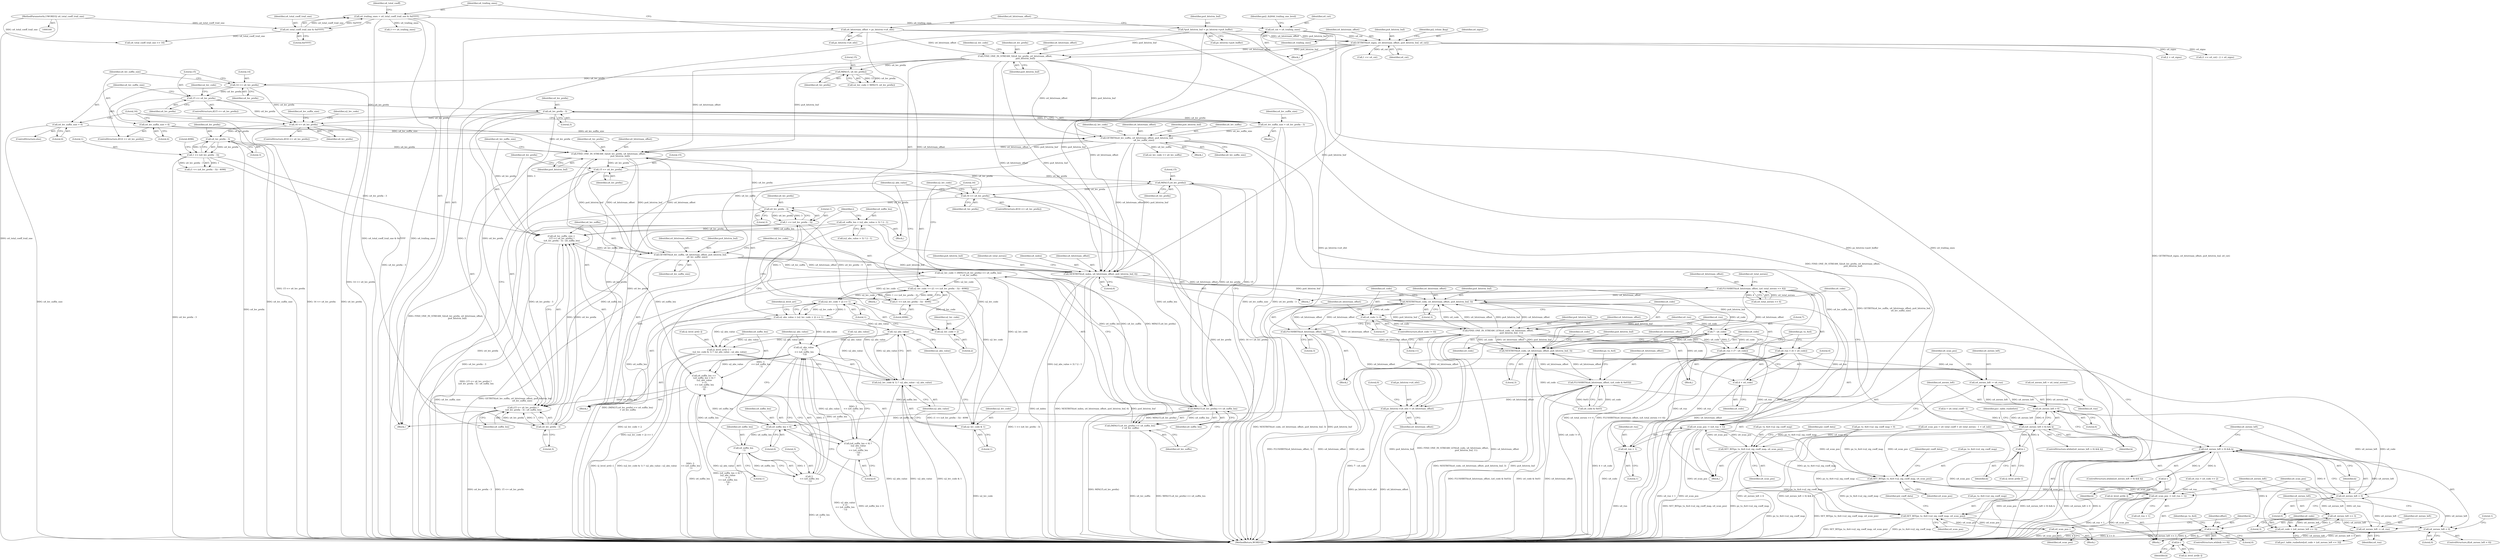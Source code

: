 digraph "0_Android_c57fc3703ae2e0d41b1f6580c50015937f2d23c1_0@pointer" {
"1000381" [label="(Call,FIND_ONE_IN_STREAM_32(u4_lev_prefix, u4_bitstream_offset,\n                                  pu4_bitstrm_buf))"];
"1000410" [label="(Call,16 <= u4_lev_prefix)"];
"1000404" [label="(Call,MIN(15,u4_lev_prefix))"];
"1000391" [label="(Call,u4_lev_prefix - 3)"];
"1000388" [label="(Call,15 <= u4_lev_prefix)"];
"1000381" [label="(Call,FIND_ONE_IN_STREAM_32(u4_lev_prefix, u4_bitstream_offset,\n                                  pu4_bitstrm_buf))"];
"1000419" [label="(Call,u4_lev_prefix - 3)"];
"1000325" [label="(Call,16 <= u4_lev_prefix)"];
"1000308" [label="(Call,15 <= u4_lev_prefix)"];
"1000300" [label="(Call,14 == u4_lev_prefix)"];
"1000288" [label="(Call,MIN(15, u4_lev_prefix))"];
"1000282" [label="(Call,FIND_ONE_IN_STREAM_32(u4_lev_prefix, u4_bitstream_offset,\n                              pu4_bitstrm_buf))"];
"1000244" [label="(Call,GETBITS(u4_signs, u4_bitstream_offset, pu4_bitstrm_buf, u4_cnt))"];
"1000174" [label="(Call,u4_bitstream_offset = ps_bitstrm->u4_ofst)"];
"1000168" [label="(Call,*pu4_bitstrm_buf = ps_bitstrm->pu4_buffer)"];
"1000239" [label="(Call,u4_cnt = u4_trailing_ones)"];
"1000180" [label="(Call,u4_trailing_ones = u4_total_coeff_trail_one & 0xFFFF)"];
"1000182" [label="(Call,u4_total_coeff_trail_one & 0xFFFF)"];
"1000162" [label="(MethodParameterIn,UWORD32 u4_total_coeff_trail_one)"];
"1000317" [label="(Call,u4_lev_prefix - 3)"];
"1000334" [label="(Call,u4_lev_prefix - 3)"];
"1000395" [label="(Call,GETBITS(u4_lev_suffix, u4_bitstream_offset, pu4_bitstrm_buf,\n                    u4_lev_suffix_size))"];
"1000341" [label="(Call,GETBITS(u4_lev_suffix, u4_bitstream_offset, pu4_bitstrm_buf,\n                    u4_lev_suffix_size))"];
"1000303" [label="(Call,u4_lev_suffix_size = 4)"];
"1000315" [label="(Call,u4_lev_suffix_size = u4_lev_prefix - 3)"];
"1000321" [label="(Call,u4_lev_suffix_size = 0)"];
"1000385" [label="(Call,u4_lev_suffix_size =\n (15 <= u4_lev_prefix) ?\n (u4_lev_prefix - 3) : u4_suffix_len)"];
"1000332" [label="(Call,1 << (u4_lev_prefix - 3))"];
"1000417" [label="(Call,1 << (u4_lev_prefix - 3))"];
"1000368" [label="(Call,u4_suffix_len = (u2_abs_value > 3) ? 2 : 1)"];
"1000442" [label="(Call,u4_suffix_len +=\n (u4_suffix_len < 6) ?\n (u2_abs_value\n > (3\n << (u4_suffix_len\n - 1))) :\n 0)"];
"1000448" [label="(Call,u2_abs_value\n > (3\n << (u4_suffix_len\n - 1)))"];
"1000439" [label="(Call,-u2_abs_value)"];
"1000423" [label="(Call,u2_abs_value = (u2_lev_code + 2) >> 1)"];
"1000425" [label="(Call,(u2_lev_code + 2) >> 1)"];
"1000400" [label="(Call,u2_lev_code = (MIN(15,u4_lev_prefix) << u4_suffix_len)\n + u4_lev_suffix)"];
"1000403" [label="(Call,MIN(15,u4_lev_prefix) << u4_suffix_len)"];
"1000414" [label="(Call,u2_lev_code += ((1 << (u4_lev_prefix - 3)) - 4096))"];
"1000416" [label="(Call,(1 << (u4_lev_prefix - 3)) - 4096)"];
"1000450" [label="(Call,3\n << (u4_suffix_len\n - 1))"];
"1000452" [label="(Call,u4_suffix_len\n - 1)"];
"1000445" [label="(Call,u4_suffix_len < 6)"];
"1000430" [label="(Call,i2_level_arr[i--] =\n (u2_lev_code & 1) ? -u2_abs_value : u2_abs_value)"];
"1000435" [label="(Call,(u2_lev_code & 1) ? -u2_abs_value : u2_abs_value)"];
"1000387" [label="(Call,(15 <= u4_lev_prefix) ?\n (u4_lev_prefix - 3) : u4_suffix_len)"];
"1000402" [label="(Call,(MIN(15,u4_lev_prefix) << u4_suffix_len)\n + u4_lev_suffix)"];
"1000444" [label="(Call,(u4_suffix_len < 6) ?\n (u2_abs_value\n > (3\n << (u4_suffix_len\n - 1))) :\n 0)"];
"1000426" [label="(Call,u2_lev_code + 2)"];
"1000436" [label="(Call,u2_lev_code & 1)"];
"1000459" [label="(Call,NEXTBITS(u4_index, u4_bitstream_offset, pu4_bitstrm_buf, 6))"];
"1000473" [label="(Call,FLUSHBITS(u4_bitstream_offset, (u4_total_zeroes >> 4)))"];
"1000512" [label="(Call,NEXTBITS(u4_code, u4_bitstream_offset, pu4_bitstrm_buf, 3))"];
"1000518" [label="(Call,u4_code != 0)"];
"1000527" [label="(Call,7 - u4_code)"];
"1000525" [label="(Call,u4_run = (7 - u4_code))"];
"1000555" [label="(Call,u4_zeroes_left -= u4_run)"];
"1000506" [label="(Call,u4_zeroes_left > 6)"];
"1000505" [label="(Call,(u4_zeroes_left > 6) && k)"];
"1000553" [label="(Call,k--)"];
"1000569" [label="(Call,(u4_zeroes_left > 0) && k)"];
"1000611" [label="(Call,k--)"];
"1000629" [label="(Call,k >= 0)"];
"1000644" [label="(Call,k--)"];
"1000570" [label="(Call,u4_zeroes_left > 0)"];
"1000587" [label="(Call,u4_zeroes_left << 3)"];
"1000585" [label="(Call,u4_code + (u4_zeroes_left << 3))"];
"1000613" [label="(Call,u4_zeroes_left -= u4_run)"];
"1000622" [label="(Call,u4_zeroes_left < 0)"];
"1000558" [label="(Call,u4_scan_pos -= (u4_run + 1))"];
"1000542" [label="(Call,SET_BIT(ps_tu_4x4->u2_sig_coeff_map, u4_scan_pos))"];
"1000600" [label="(Call,SET_BIT(ps_tu_4x4->u2_sig_coeff_map, u4_scan_pos))"];
"1000616" [label="(Call,u4_scan_pos -= (u4_run + 1))"];
"1000633" [label="(Call,SET_BIT(ps_tu_4x4->u2_sig_coeff_map, u4_scan_pos))"];
"1000646" [label="(Call,u4_scan_pos--)"];
"1000560" [label="(Call,u4_run + 1)"];
"1000576" [label="(Call,NEXTBITS(u4_code, u4_bitstream_offset, pu4_bitstrm_buf, 3))"];
"1000595" [label="(Call,FLUSHBITS(u4_bitstream_offset, (u4_code & 0x03)))"];
"1000676" [label="(Call,ps_bitstrm->u4_ofst = u4_bitstream_offset)"];
"1000532" [label="(Call,FIND_ONE_IN_STREAM_LEN(u4_code, u4_bitstream_offset,\n                                       pu4_bitstrm_buf, 11))"];
"1000537" [label="(Call,u4_run = (4 + u4_code))"];
"1000539" [label="(Call,4 + u4_code)"];
"1000522" [label="(Call,FLUSHBITS(u4_bitstream_offset, 3))"];
"1000183" [label="(Identifier,u4_total_coeff_trail_one)"];
"1000533" [label="(Identifier,u4_code)"];
"1000174" [label="(Call,u4_bitstream_offset = ps_bitstrm->u4_ofst)"];
"1000414" [label="(Call,u2_lev_code += ((1 << (u4_lev_prefix - 3)) - 4096))"];
"1000317" [label="(Call,u4_lev_prefix - 3)"];
"1000629" [label="(Call,k >= 0)"];
"1000187" [label="(Identifier,u4_total_coeff)"];
"1000645" [label="(Identifier,k)"];
"1000309" [label="(Literal,15)"];
"1000339" [label="(Identifier,u4_lev_suffix_size)"];
"1000568" [label="(ControlStructure,while((u4_zeroes_left > 0) && k))"];
"1000412" [label="(Identifier,u4_lev_prefix)"];
"1000175" [label="(Identifier,u4_bitstream_offset)"];
"1000387" [label="(Call,(15 <= u4_lev_prefix) ?\n (u4_lev_prefix - 3) : u4_suffix_len)"];
"1000257" [label="(Call,2 + u4_signs)"];
"1000369" [label="(Identifier,u4_suffix_len)"];
"1000322" [label="(Identifier,u4_lev_suffix_size)"];
"1000347" [label="(Identifier,u2_lev_code)"];
"1000546" [label="(Identifier,u4_scan_pos)"];
"1000307" [label="(ControlStructure,if(15 <= u4_lev_prefix))"];
"1000246" [label="(Identifier,u4_bitstream_offset)"];
"1000541" [label="(Identifier,u4_code)"];
"1000539" [label="(Call,4 + u4_code)"];
"1000290" [label="(Identifier,u4_lev_prefix)"];
"1000346" [label="(Call,u2_lev_code += u4_lev_suffix)"];
"1000560" [label="(Call,u4_run + 1)"];
"1000499" [label="(Call,k = u4_total_coeff - 1)"];
"1000641" [label="(Identifier,pi2_coeff_data)"];
"1000595" [label="(Call,FLUSHBITS(u4_bitstream_offset, (u4_code & 0x03)))"];
"1000381" [label="(Call,FIND_ONE_IN_STREAM_32(u4_lev_prefix, u4_bitstream_offset,\n                                  pu4_bitstrm_buf))"];
"1000506" [label="(Call,u4_zeroes_left > 6)"];
"1000404" [label="(Call,MIN(15,u4_lev_prefix))"];
"1000448" [label="(Call,u2_abs_value\n > (3\n << (u4_suffix_len\n - 1)))"];
"1000406" [label="(Identifier,u4_lev_prefix)"];
"1000436" [label="(Call,u2_lev_code & 1)"];
"1000326" [label="(Literal,16)"];
"1000515" [label="(Identifier,pu4_bitstrm_buf)"];
"1000386" [label="(Identifier,u4_lev_suffix_size)"];
"1000415" [label="(Identifier,u2_lev_code)"];
"1000216" [label="(Call,ps_tu_4x4->u2_sig_coeff_map = 0)"];
"1000286" [label="(Call,u2_lev_code = MIN(15, u4_lev_prefix))"];
"1000287" [label="(Identifier,u2_lev_code)"];
"1000282" [label="(Call,FIND_ONE_IN_STREAM_32(u4_lev_prefix, u4_bitstream_offset,\n                              pu4_bitstrm_buf))"];
"1000413" [label="(Block,)"];
"1000651" [label="(Identifier,offset)"];
"1000556" [label="(Identifier,u4_zeroes_left)"];
"1000168" [label="(Call,*pu4_bitstrm_buf = ps_bitstrm->pu4_buffer)"];
"1000239" [label="(Call,u4_cnt = u4_trailing_ones)"];
"1000596" [label="(Identifier,u4_bitstream_offset)"];
"1000247" [label="(Identifier,pu4_bitstrm_buf)"];
"1000444" [label="(Call,(u4_suffix_len < 6) ?\n (u2_abs_value\n > (3\n << (u4_suffix_len\n - 1))) :\n 0)"];
"1000462" [label="(Identifier,pu4_bitstrm_buf)"];
"1000443" [label="(Identifier,u4_suffix_len)"];
"1000583" [label="(Call,pu1_table_runbefore[u4_code + (u4_zeroes_left << 3)])"];
"1000304" [label="(Identifier,u4_lev_suffix_size)"];
"1000176" [label="(Call,ps_bitstrm->u4_ofst)"];
"1000343" [label="(Identifier,u4_bitstream_offset)"];
"1000368" [label="(Call,u4_suffix_len = (u2_abs_value > 3) ? 2 : 1)"];
"1000570" [label="(Call,u4_zeroes_left > 0)"];
"1000576" [label="(Call,NEXTBITS(u4_code, u4_bitstream_offset, pu4_bitstrm_buf, 3))"];
"1000341" [label="(Call,GETBITS(u4_lev_suffix, u4_bitstream_offset, pu4_bitstrm_buf,\n                    u4_lev_suffix_size))"];
"1000391" [label="(Call,u4_lev_prefix - 3)"];
"1000336" [label="(Literal,3)"];
"1000430" [label="(Call,i2_level_arr[i--] =\n (u2_lev_code & 1) ? -u2_abs_value : u2_abs_value)"];
"1000602" [label="(Identifier,ps_tu_4x4)"];
"1000442" [label="(Call,u4_suffix_len +=\n (u4_suffix_len < 6) ?\n (u2_abs_value\n > (3\n << (u4_suffix_len\n - 1))) :\n 0)"];
"1000313" [label="(Identifier,u2_lev_code)"];
"1000392" [label="(Identifier,u4_lev_prefix)"];
"1000465" [label="(Identifier,u4_total_zeroes)"];
"1000424" [label="(Identifier,u2_abs_value)"];
"1000397" [label="(Identifier,u4_bitstream_offset)"];
"1000418" [label="(Literal,1)"];
"1000456" [label="(Block,)"];
"1000408" [label="(Identifier,u4_lev_suffix)"];
"1000561" [label="(Identifier,u4_run)"];
"1000582" [label="(Identifier,u4_code)"];
"1000416" [label="(Call,(1 << (u4_lev_prefix - 3)) - 4096)"];
"1000400" [label="(Call,u2_lev_code = (MIN(15,u4_lev_prefix) << u4_suffix_len)\n + u4_lev_suffix)"];
"1000512" [label="(Call,NEXTBITS(u4_code, u4_bitstream_offset, pu4_bitstrm_buf, 3))"];
"1000516" [label="(Literal,3)"];
"1000384" [label="(Identifier,pu4_bitstrm_buf)"];
"1000526" [label="(Identifier,u4_run)"];
"1000571" [label="(Identifier,u4_zeroes_left)"];
"1000632" [label="(Block,)"];
"1000440" [label="(Identifier,u2_abs_value)"];
"1000388" [label="(Call,15 <= u4_lev_prefix)"];
"1000410" [label="(Call,16 <= u4_lev_prefix)"];
"1000508" [label="(Literal,6)"];
"1000562" [label="(Literal,1)"];
"1000628" [label="(ControlStructure,while(k >= 0))"];
"1000427" [label="(Identifier,u2_lev_code)"];
"1000522" [label="(Call,FLUSHBITS(u4_bitstream_offset, 3))"];
"1000614" [label="(Identifier,u4_zeroes_left)"];
"1000616" [label="(Call,u4_scan_pos -= (u4_run + 1))"];
"1000585" [label="(Call,u4_code + (u4_zeroes_left << 3))"];
"1000240" [label="(Identifier,u4_cnt)"];
"1000285" [label="(Identifier,pu4_bitstrm_buf)"];
"1000452" [label="(Call,u4_suffix_len\n - 1)"];
"1000579" [label="(Identifier,pu4_bitstrm_buf)"];
"1000380" [label="(Block,)"];
"1000518" [label="(Call,u4_code != 0)"];
"1000536" [label="(Literal,11)"];
"1000162" [label="(MethodParameterIn,UWORD32 u4_total_coeff_trail_one)"];
"1000519" [label="(Identifier,u4_code)"];
"1000597" [label="(Call,u4_code & 0x03)"];
"1000557" [label="(Identifier,u4_run)"];
"1000446" [label="(Identifier,u4_suffix_len)"];
"1000520" [label="(Literal,0)"];
"1000646" [label="(Call,u4_scan_pos--)"];
"1000624" [label="(Literal,0)"];
"1000390" [label="(Identifier,u4_lev_prefix)"];
"1000396" [label="(Identifier,u4_lev_suffix)"];
"1000587" [label="(Call,u4_zeroes_left << 3)"];
"1000393" [label="(Literal,3)"];
"1000455" [label="(Literal,0)"];
"1000303" [label="(Call,u4_lev_suffix_size = 4)"];
"1000460" [label="(Identifier,u4_index)"];
"1000612" [label="(Identifier,k)"];
"1000475" [label="(Call,u4_total_zeroes >> 4)"];
"1000613" [label="(Call,u4_zeroes_left -= u4_run)"];
"1000588" [label="(Identifier,u4_zeroes_left)"];
"1000451" [label="(Literal,3)"];
"1000323" [label="(Literal,0)"];
"1000622" [label="(Call,u4_zeroes_left < 0)"];
"1000344" [label="(Identifier,pu4_bitstrm_buf)"];
"1000573" [label="(Identifier,k)"];
"1000402" [label="(Call,(MIN(15,u4_lev_prefix) << u4_suffix_len)\n + u4_lev_suffix)"];
"1000479" [label="(Identifier,u4_total_zeroes)"];
"1000275" [label="(Block,)"];
"1000589" [label="(Literal,3)"];
"1000555" [label="(Call,u4_zeroes_left -= u4_run)"];
"1000559" [label="(Identifier,u4_scan_pos)"];
"1000302" [label="(Identifier,u4_lev_prefix)"];
"1000445" [label="(Call,u4_suffix_len < 6)"];
"1000623" [label="(Identifier,u4_zeroes_left)"];
"1000577" [label="(Identifier,u4_code)"];
"1000315" [label="(Call,u4_lev_suffix_size = u4_lev_prefix - 3)"];
"1000394" [label="(Identifier,u4_suffix_len)"];
"1000169" [label="(Identifier,pu4_bitstrm_buf)"];
"1000474" [label="(Identifier,u4_bitstream_offset)"];
"1000600" [label="(Call,SET_BIT(ps_tu_4x4->u2_sig_coeff_map, u4_scan_pos))"];
"1000617" [label="(Identifier,u4_scan_pos)"];
"1000419" [label="(Call,u4_lev_prefix - 3)"];
"1000431" [label="(Call,i2_level_arr[i--])"];
"1000604" [label="(Identifier,u4_scan_pos)"];
"1000435" [label="(Call,(u2_lev_code & 1) ? -u2_abs_value : u2_abs_value)"];
"1000630" [label="(Identifier,k)"];
"1000289" [label="(Literal,15)"];
"1000544" [label="(Identifier,ps_tu_4x4)"];
"1000425" [label="(Call,(u2_lev_code + 2) >> 1)"];
"1000553" [label="(Call,k--)"];
"1000426" [label="(Call,u2_lev_code + 2)"];
"1000637" [label="(Identifier,u4_scan_pos)"];
"1000441" [label="(Identifier,u2_abs_value)"];
"1000574" [label="(Block,)"];
"1000319" [label="(Literal,3)"];
"1000332" [label="(Call,1 << (u4_lev_prefix - 3))"];
"1000449" [label="(Identifier,u2_abs_value)"];
"1000532" [label="(Call,FIND_ONE_IN_STREAM_LEN(u4_code, u4_bitstream_offset,\n                                       pu4_bitstrm_buf, 11))"];
"1000537" [label="(Call,u4_run = (4 + u4_code))"];
"1000677" [label="(Call,ps_bitstrm->u4_ofst)"];
"1000540" [label="(Literal,4)"];
"1000182" [label="(Call,u4_total_coeff_trail_one & 0xFFFF)"];
"1000507" [label="(Identifier,u4_zeroes_left)"];
"1000327" [label="(Identifier,u4_lev_prefix)"];
"1000529" [label="(Identifier,u4_code)"];
"1000609" [label="(Call,i2_level_arr[k--])"];
"1000318" [label="(Identifier,u4_lev_prefix)"];
"1000564" [label="(Identifier,pu1_table_runbefore)"];
"1000514" [label="(Identifier,u4_bitstream_offset)"];
"1000429" [label="(Literal,1)"];
"1000505" [label="(Call,(u4_zeroes_left > 6) && k)"];
"1000378" [label="(Identifier,i)"];
"1000241" [label="(Identifier,u4_trailing_ones)"];
"1000316" [label="(Identifier,u4_lev_suffix_size)"];
"1000428" [label="(Literal,2)"];
"1000421" [label="(Literal,3)"];
"1000405" [label="(Literal,15)"];
"1000253" [label="(Call,(1 << u4_cnt) - 2 + u4_signs)"];
"1000572" [label="(Literal,0)"];
"1000250" [label="(Identifier,pi2_trlone_lkup)"];
"1000633" [label="(Call,SET_BIT(ps_tu_4x4->u2_sig_coeff_map, u4_scan_pos))"];
"1000580" [label="(Literal,3)"];
"1000517" [label="(ControlStructure,if(u4_code != 0))"];
"1000245" [label="(Identifier,u4_signs)"];
"1000403" [label="(Call,MIN(15,u4_lev_prefix) << u4_suffix_len)"];
"1000288" [label="(Call,MIN(15, u4_lev_prefix))"];
"1000676" [label="(Call,ps_bitstrm->u4_ofst = u4_bitstream_offset)"];
"1000631" [label="(Literal,0)"];
"1000523" [label="(Identifier,u4_bitstream_offset)"];
"1000308" [label="(Call,15 <= u4_lev_prefix)"];
"1000170" [label="(Call,ps_bitstrm->pu4_buffer)"];
"1000299" [label="(ControlStructure,if(14 == u4_lev_prefix))"];
"1000450" [label="(Call,3\n << (u4_suffix_len\n - 1))"];
"1000611" [label="(Call,k--)"];
"1000331" [label="(Call,(1 << (u4_lev_prefix - 3)) - 4096)"];
"1000601" [label="(Call,ps_tu_4x4->u2_sig_coeff_map)"];
"1000330" [label="(Identifier,u2_lev_code)"];
"1000644" [label="(Call,k--)"];
"1000627" [label="(Literal,1)"];
"1000535" [label="(Identifier,pu4_bitstrm_buf)"];
"1000294" [label="(Call,3 == u4_trailing_ones)"];
"1000439" [label="(Call,-u2_abs_value)"];
"1000236" [label="(Block,)"];
"1000586" [label="(Identifier,u4_code)"];
"1000463" [label="(Literal,6)"];
"1000325" [label="(Call,16 <= u4_lev_prefix)"];
"1000525" [label="(Call,u4_run = (7 - u4_code))"];
"1000382" [label="(Identifier,u4_lev_prefix)"];
"1000683" [label="(MethodReturn,WORD32)"];
"1000334" [label="(Call,u4_lev_prefix - 3)"];
"1000311" [label="(Block,)"];
"1000558" [label="(Call,u4_scan_pos -= (u4_run + 1))"];
"1000642" [label="(Call,i2_level_arr[k--])"];
"1000538" [label="(Identifier,u4_run)"];
"1000504" [label="(ControlStructure,while((u4_zeroes_left > 6) && k))"];
"1000401" [label="(Identifier,u2_lev_code)"];
"1000551" [label="(Call,i2_level_arr[k--])"];
"1000543" [label="(Call,ps_tu_4x4->u2_sig_coeff_map)"];
"1000554" [label="(Identifier,k)"];
"1000324" [label="(ControlStructure,if(16 <= u4_lev_prefix))"];
"1000333" [label="(Literal,1)"];
"1000422" [label="(Literal,4096)"];
"1000398" [label="(Identifier,pu4_bitstrm_buf)"];
"1000527" [label="(Call,7 - u4_code)"];
"1000682" [label="(Literal,0)"];
"1000621" [label="(ControlStructure,if(u4_zeroes_left < 0))"];
"1000569" [label="(Call,(u4_zeroes_left > 0) && k)"];
"1000417" [label="(Call,1 << (u4_lev_prefix - 3))"];
"1000578" [label="(Identifier,u4_bitstream_offset)"];
"1000437" [label="(Identifier,u2_lev_code)"];
"1000407" [label="(Identifier,u4_suffix_len)"];
"1000590" [label="(Call,u4_run = u4_code >> 2)"];
"1000531" [label="(Block,)"];
"1000447" [label="(Literal,6)"];
"1000383" [label="(Identifier,u4_bitstream_offset)"];
"1000411" [label="(Literal,16)"];
"1000370" [label="(Call,(u2_abs_value > 3) ? 2 : 1)"];
"1000181" [label="(Identifier,u4_trailing_ones)"];
"1000615" [label="(Identifier,u4_run)"];
"1000680" [label="(Identifier,u4_bitstream_offset)"];
"1000188" [label="(Call,u4_total_coeff_trail_one >> 16)"];
"1000340" [label="(Block,)"];
"1000454" [label="(Literal,1)"];
"1000310" [label="(Identifier,u4_lev_prefix)"];
"1000509" [label="(Identifier,k)"];
"1000513" [label="(Identifier,u4_code)"];
"1000438" [label="(Literal,1)"];
"1000254" [label="(Call,1 << u4_cnt)"];
"1000542" [label="(Call,SET_BIT(ps_tu_4x4->u2_sig_coeff_map, u4_scan_pos))"];
"1000283" [label="(Identifier,u4_lev_prefix)"];
"1000608" [label="(Identifier,pi2_coeff_data)"];
"1000242" [label="(Identifier,gai2_ih264d_trailing_one_level)"];
"1000635" [label="(Identifier,ps_tu_4x4)"];
"1000634" [label="(Call,ps_tu_4x4->u2_sig_coeff_map)"];
"1000432" [label="(Identifier,i2_level_arr)"];
"1000459" [label="(Call,NEXTBITS(u4_index, u4_bitstream_offset, pu4_bitstrm_buf, 6))"];
"1000496" [label="(Call,u4_zeroes_left = u4_total_zeroes)"];
"1000284" [label="(Identifier,u4_bitstream_offset)"];
"1000453" [label="(Identifier,u4_suffix_len)"];
"1000521" [label="(Block,)"];
"1000301" [label="(Literal,14)"];
"1000399" [label="(Identifier,u4_lev_suffix_size)"];
"1000337" [label="(Literal,4096)"];
"1000550" [label="(Identifier,pi2_coeff_data)"];
"1000486" [label="(Call,u4_scan_pos = u4_total_coeff + u4_total_zeroes - 1 + u4_isdc)"];
"1000420" [label="(Identifier,u4_lev_prefix)"];
"1000647" [label="(Identifier,u4_scan_pos)"];
"1000385" [label="(Call,u4_lev_suffix_size =\n (15 <= u4_lev_prefix) ?\n (u4_lev_prefix - 3) : u4_suffix_len)"];
"1000244" [label="(Call,GETBITS(u4_signs, u4_bitstream_offset, pu4_bitstrm_buf, u4_cnt))"];
"1000335" [label="(Identifier,u4_lev_prefix)"];
"1000409" [label="(ControlStructure,if(16 <= u4_lev_prefix))"];
"1000524" [label="(Literal,3)"];
"1000164" [label="(Block,)"];
"1000300" [label="(Call,14 == u4_lev_prefix)"];
"1000305" [label="(Literal,4)"];
"1000345" [label="(Identifier,u4_lev_suffix_size)"];
"1000180" [label="(Call,u4_trailing_ones = u4_total_coeff_trail_one & 0xFFFF)"];
"1000320" [label="(ControlStructure,else)"];
"1000321" [label="(Call,u4_lev_suffix_size = 0)"];
"1000423" [label="(Call,u2_abs_value = (u2_lev_code + 2) >> 1)"];
"1000534" [label="(Identifier,u4_bitstream_offset)"];
"1000248" [label="(Identifier,u4_cnt)"];
"1000389" [label="(Literal,15)"];
"1000473" [label="(Call,FLUSHBITS(u4_bitstream_offset, (u4_total_zeroes >> 4)))"];
"1000510" [label="(Block,)"];
"1000618" [label="(Call,u4_run + 1)"];
"1000461" [label="(Identifier,u4_bitstream_offset)"];
"1000528" [label="(Literal,7)"];
"1000365" [label="(Call,-u2_abs_value)"];
"1000342" [label="(Identifier,u4_lev_suffix)"];
"1000395" [label="(Call,GETBITS(u4_lev_suffix, u4_bitstream_offset, pu4_bitstrm_buf,\n                    u4_lev_suffix_size))"];
"1000184" [label="(Literal,0xFFFF)"];
"1000381" -> "1000380"  [label="AST: "];
"1000381" -> "1000384"  [label="CFG: "];
"1000382" -> "1000381"  [label="AST: "];
"1000383" -> "1000381"  [label="AST: "];
"1000384" -> "1000381"  [label="AST: "];
"1000386" -> "1000381"  [label="CFG: "];
"1000381" -> "1000683"  [label="DDG: FIND_ONE_IN_STREAM_32(u4_lev_prefix, u4_bitstream_offset,\n                                  pu4_bitstrm_buf)"];
"1000410" -> "1000381"  [label="DDG: u4_lev_prefix"];
"1000419" -> "1000381"  [label="DDG: u4_lev_prefix"];
"1000325" -> "1000381"  [label="DDG: u4_lev_prefix"];
"1000334" -> "1000381"  [label="DDG: u4_lev_prefix"];
"1000395" -> "1000381"  [label="DDG: u4_bitstream_offset"];
"1000395" -> "1000381"  [label="DDG: pu4_bitstrm_buf"];
"1000282" -> "1000381"  [label="DDG: u4_bitstream_offset"];
"1000282" -> "1000381"  [label="DDG: pu4_bitstrm_buf"];
"1000341" -> "1000381"  [label="DDG: u4_bitstream_offset"];
"1000341" -> "1000381"  [label="DDG: pu4_bitstrm_buf"];
"1000381" -> "1000388"  [label="DDG: u4_lev_prefix"];
"1000381" -> "1000395"  [label="DDG: u4_bitstream_offset"];
"1000381" -> "1000395"  [label="DDG: pu4_bitstrm_buf"];
"1000410" -> "1000409"  [label="AST: "];
"1000410" -> "1000412"  [label="CFG: "];
"1000411" -> "1000410"  [label="AST: "];
"1000412" -> "1000410"  [label="AST: "];
"1000415" -> "1000410"  [label="CFG: "];
"1000424" -> "1000410"  [label="CFG: "];
"1000410" -> "1000683"  [label="DDG: u4_lev_prefix"];
"1000410" -> "1000683"  [label="DDG: 16 <= u4_lev_prefix"];
"1000404" -> "1000410"  [label="DDG: u4_lev_prefix"];
"1000410" -> "1000419"  [label="DDG: u4_lev_prefix"];
"1000404" -> "1000403"  [label="AST: "];
"1000404" -> "1000406"  [label="CFG: "];
"1000405" -> "1000404"  [label="AST: "];
"1000406" -> "1000404"  [label="AST: "];
"1000407" -> "1000404"  [label="CFG: "];
"1000404" -> "1000403"  [label="DDG: 15"];
"1000404" -> "1000403"  [label="DDG: u4_lev_prefix"];
"1000391" -> "1000404"  [label="DDG: u4_lev_prefix"];
"1000388" -> "1000404"  [label="DDG: u4_lev_prefix"];
"1000391" -> "1000387"  [label="AST: "];
"1000391" -> "1000393"  [label="CFG: "];
"1000392" -> "1000391"  [label="AST: "];
"1000393" -> "1000391"  [label="AST: "];
"1000387" -> "1000391"  [label="CFG: "];
"1000391" -> "1000385"  [label="DDG: u4_lev_prefix"];
"1000391" -> "1000385"  [label="DDG: 3"];
"1000391" -> "1000387"  [label="DDG: u4_lev_prefix"];
"1000391" -> "1000387"  [label="DDG: 3"];
"1000388" -> "1000391"  [label="DDG: u4_lev_prefix"];
"1000388" -> "1000387"  [label="AST: "];
"1000388" -> "1000390"  [label="CFG: "];
"1000389" -> "1000388"  [label="AST: "];
"1000390" -> "1000388"  [label="AST: "];
"1000392" -> "1000388"  [label="CFG: "];
"1000394" -> "1000388"  [label="CFG: "];
"1000419" -> "1000417"  [label="AST: "];
"1000419" -> "1000421"  [label="CFG: "];
"1000420" -> "1000419"  [label="AST: "];
"1000421" -> "1000419"  [label="AST: "];
"1000417" -> "1000419"  [label="CFG: "];
"1000419" -> "1000683"  [label="DDG: u4_lev_prefix"];
"1000419" -> "1000417"  [label="DDG: u4_lev_prefix"];
"1000419" -> "1000417"  [label="DDG: 3"];
"1000325" -> "1000324"  [label="AST: "];
"1000325" -> "1000327"  [label="CFG: "];
"1000326" -> "1000325"  [label="AST: "];
"1000327" -> "1000325"  [label="AST: "];
"1000330" -> "1000325"  [label="CFG: "];
"1000339" -> "1000325"  [label="CFG: "];
"1000325" -> "1000683"  [label="DDG: 16 <= u4_lev_prefix"];
"1000325" -> "1000683"  [label="DDG: u4_lev_prefix"];
"1000308" -> "1000325"  [label="DDG: u4_lev_prefix"];
"1000317" -> "1000325"  [label="DDG: u4_lev_prefix"];
"1000300" -> "1000325"  [label="DDG: u4_lev_prefix"];
"1000325" -> "1000334"  [label="DDG: u4_lev_prefix"];
"1000308" -> "1000307"  [label="AST: "];
"1000308" -> "1000310"  [label="CFG: "];
"1000309" -> "1000308"  [label="AST: "];
"1000310" -> "1000308"  [label="AST: "];
"1000313" -> "1000308"  [label="CFG: "];
"1000322" -> "1000308"  [label="CFG: "];
"1000308" -> "1000683"  [label="DDG: 15 <= u4_lev_prefix"];
"1000300" -> "1000308"  [label="DDG: u4_lev_prefix"];
"1000308" -> "1000317"  [label="DDG: u4_lev_prefix"];
"1000300" -> "1000299"  [label="AST: "];
"1000300" -> "1000302"  [label="CFG: "];
"1000301" -> "1000300"  [label="AST: "];
"1000302" -> "1000300"  [label="AST: "];
"1000304" -> "1000300"  [label="CFG: "];
"1000309" -> "1000300"  [label="CFG: "];
"1000300" -> "1000683"  [label="DDG: 14 == u4_lev_prefix"];
"1000288" -> "1000300"  [label="DDG: u4_lev_prefix"];
"1000288" -> "1000286"  [label="AST: "];
"1000288" -> "1000290"  [label="CFG: "];
"1000289" -> "1000288"  [label="AST: "];
"1000290" -> "1000288"  [label="AST: "];
"1000286" -> "1000288"  [label="CFG: "];
"1000288" -> "1000286"  [label="DDG: 15"];
"1000288" -> "1000286"  [label="DDG: u4_lev_prefix"];
"1000282" -> "1000288"  [label="DDG: u4_lev_prefix"];
"1000282" -> "1000275"  [label="AST: "];
"1000282" -> "1000285"  [label="CFG: "];
"1000283" -> "1000282"  [label="AST: "];
"1000284" -> "1000282"  [label="AST: "];
"1000285" -> "1000282"  [label="AST: "];
"1000287" -> "1000282"  [label="CFG: "];
"1000282" -> "1000683"  [label="DDG: FIND_ONE_IN_STREAM_32(u4_lev_prefix, u4_bitstream_offset,\n                              pu4_bitstrm_buf)"];
"1000244" -> "1000282"  [label="DDG: u4_bitstream_offset"];
"1000244" -> "1000282"  [label="DDG: pu4_bitstrm_buf"];
"1000174" -> "1000282"  [label="DDG: u4_bitstream_offset"];
"1000168" -> "1000282"  [label="DDG: pu4_bitstrm_buf"];
"1000282" -> "1000341"  [label="DDG: u4_bitstream_offset"];
"1000282" -> "1000341"  [label="DDG: pu4_bitstrm_buf"];
"1000282" -> "1000459"  [label="DDG: u4_bitstream_offset"];
"1000282" -> "1000459"  [label="DDG: pu4_bitstrm_buf"];
"1000244" -> "1000236"  [label="AST: "];
"1000244" -> "1000248"  [label="CFG: "];
"1000245" -> "1000244"  [label="AST: "];
"1000246" -> "1000244"  [label="AST: "];
"1000247" -> "1000244"  [label="AST: "];
"1000248" -> "1000244"  [label="AST: "];
"1000250" -> "1000244"  [label="CFG: "];
"1000244" -> "1000683"  [label="DDG: GETBITS(u4_signs, u4_bitstream_offset, pu4_bitstrm_buf, u4_cnt)"];
"1000174" -> "1000244"  [label="DDG: u4_bitstream_offset"];
"1000168" -> "1000244"  [label="DDG: pu4_bitstrm_buf"];
"1000239" -> "1000244"  [label="DDG: u4_cnt"];
"1000244" -> "1000254"  [label="DDG: u4_cnt"];
"1000244" -> "1000253"  [label="DDG: u4_signs"];
"1000244" -> "1000257"  [label="DDG: u4_signs"];
"1000244" -> "1000459"  [label="DDG: u4_bitstream_offset"];
"1000244" -> "1000459"  [label="DDG: pu4_bitstrm_buf"];
"1000174" -> "1000164"  [label="AST: "];
"1000174" -> "1000176"  [label="CFG: "];
"1000175" -> "1000174"  [label="AST: "];
"1000176" -> "1000174"  [label="AST: "];
"1000181" -> "1000174"  [label="CFG: "];
"1000174" -> "1000683"  [label="DDG: ps_bitstrm->u4_ofst"];
"1000174" -> "1000459"  [label="DDG: u4_bitstream_offset"];
"1000168" -> "1000164"  [label="AST: "];
"1000168" -> "1000170"  [label="CFG: "];
"1000169" -> "1000168"  [label="AST: "];
"1000170" -> "1000168"  [label="AST: "];
"1000175" -> "1000168"  [label="CFG: "];
"1000168" -> "1000683"  [label="DDG: ps_bitstrm->pu4_buffer"];
"1000168" -> "1000459"  [label="DDG: pu4_bitstrm_buf"];
"1000239" -> "1000236"  [label="AST: "];
"1000239" -> "1000241"  [label="CFG: "];
"1000240" -> "1000239"  [label="AST: "];
"1000241" -> "1000239"  [label="AST: "];
"1000242" -> "1000239"  [label="CFG: "];
"1000239" -> "1000683"  [label="DDG: u4_trailing_ones"];
"1000180" -> "1000239"  [label="DDG: u4_trailing_ones"];
"1000180" -> "1000164"  [label="AST: "];
"1000180" -> "1000182"  [label="CFG: "];
"1000181" -> "1000180"  [label="AST: "];
"1000182" -> "1000180"  [label="AST: "];
"1000187" -> "1000180"  [label="CFG: "];
"1000180" -> "1000683"  [label="DDG: u4_total_coeff_trail_one & 0xFFFF"];
"1000180" -> "1000683"  [label="DDG: u4_trailing_ones"];
"1000182" -> "1000180"  [label="DDG: u4_total_coeff_trail_one"];
"1000182" -> "1000180"  [label="DDG: 0xFFFF"];
"1000180" -> "1000294"  [label="DDG: u4_trailing_ones"];
"1000182" -> "1000184"  [label="CFG: "];
"1000183" -> "1000182"  [label="AST: "];
"1000184" -> "1000182"  [label="AST: "];
"1000162" -> "1000182"  [label="DDG: u4_total_coeff_trail_one"];
"1000182" -> "1000188"  [label="DDG: u4_total_coeff_trail_one"];
"1000162" -> "1000160"  [label="AST: "];
"1000162" -> "1000683"  [label="DDG: u4_total_coeff_trail_one"];
"1000162" -> "1000188"  [label="DDG: u4_total_coeff_trail_one"];
"1000317" -> "1000315"  [label="AST: "];
"1000317" -> "1000319"  [label="CFG: "];
"1000318" -> "1000317"  [label="AST: "];
"1000319" -> "1000317"  [label="AST: "];
"1000315" -> "1000317"  [label="CFG: "];
"1000317" -> "1000315"  [label="DDG: u4_lev_prefix"];
"1000317" -> "1000315"  [label="DDG: 3"];
"1000317" -> "1000385"  [label="DDG: u4_lev_prefix"];
"1000317" -> "1000385"  [label="DDG: 3"];
"1000317" -> "1000387"  [label="DDG: u4_lev_prefix"];
"1000317" -> "1000387"  [label="DDG: 3"];
"1000334" -> "1000332"  [label="AST: "];
"1000334" -> "1000336"  [label="CFG: "];
"1000335" -> "1000334"  [label="AST: "];
"1000336" -> "1000334"  [label="AST: "];
"1000332" -> "1000334"  [label="CFG: "];
"1000334" -> "1000683"  [label="DDG: u4_lev_prefix"];
"1000334" -> "1000332"  [label="DDG: u4_lev_prefix"];
"1000334" -> "1000332"  [label="DDG: 3"];
"1000395" -> "1000380"  [label="AST: "];
"1000395" -> "1000399"  [label="CFG: "];
"1000396" -> "1000395"  [label="AST: "];
"1000397" -> "1000395"  [label="AST: "];
"1000398" -> "1000395"  [label="AST: "];
"1000399" -> "1000395"  [label="AST: "];
"1000401" -> "1000395"  [label="CFG: "];
"1000395" -> "1000683"  [label="DDG: u4_lev_suffix_size"];
"1000395" -> "1000683"  [label="DDG: GETBITS(u4_lev_suffix, u4_bitstream_offset, pu4_bitstrm_buf,\n                    u4_lev_suffix_size)"];
"1000341" -> "1000395"  [label="DDG: u4_lev_suffix"];
"1000385" -> "1000395"  [label="DDG: u4_lev_suffix_size"];
"1000395" -> "1000400"  [label="DDG: u4_lev_suffix"];
"1000395" -> "1000402"  [label="DDG: u4_lev_suffix"];
"1000395" -> "1000459"  [label="DDG: u4_bitstream_offset"];
"1000395" -> "1000459"  [label="DDG: pu4_bitstrm_buf"];
"1000341" -> "1000340"  [label="AST: "];
"1000341" -> "1000345"  [label="CFG: "];
"1000342" -> "1000341"  [label="AST: "];
"1000343" -> "1000341"  [label="AST: "];
"1000344" -> "1000341"  [label="AST: "];
"1000345" -> "1000341"  [label="AST: "];
"1000347" -> "1000341"  [label="CFG: "];
"1000341" -> "1000683"  [label="DDG: u4_lev_suffix_size"];
"1000341" -> "1000683"  [label="DDG: GETBITS(u4_lev_suffix, u4_bitstream_offset, pu4_bitstrm_buf,\n                    u4_lev_suffix_size)"];
"1000303" -> "1000341"  [label="DDG: u4_lev_suffix_size"];
"1000315" -> "1000341"  [label="DDG: u4_lev_suffix_size"];
"1000321" -> "1000341"  [label="DDG: u4_lev_suffix_size"];
"1000341" -> "1000346"  [label="DDG: u4_lev_suffix"];
"1000341" -> "1000459"  [label="DDG: u4_bitstream_offset"];
"1000341" -> "1000459"  [label="DDG: pu4_bitstrm_buf"];
"1000303" -> "1000299"  [label="AST: "];
"1000303" -> "1000305"  [label="CFG: "];
"1000304" -> "1000303"  [label="AST: "];
"1000305" -> "1000303"  [label="AST: "];
"1000326" -> "1000303"  [label="CFG: "];
"1000303" -> "1000683"  [label="DDG: u4_lev_suffix_size"];
"1000315" -> "1000311"  [label="AST: "];
"1000316" -> "1000315"  [label="AST: "];
"1000326" -> "1000315"  [label="CFG: "];
"1000315" -> "1000683"  [label="DDG: u4_lev_suffix_size"];
"1000315" -> "1000683"  [label="DDG: u4_lev_prefix - 3"];
"1000321" -> "1000320"  [label="AST: "];
"1000321" -> "1000323"  [label="CFG: "];
"1000322" -> "1000321"  [label="AST: "];
"1000323" -> "1000321"  [label="AST: "];
"1000326" -> "1000321"  [label="CFG: "];
"1000321" -> "1000683"  [label="DDG: u4_lev_suffix_size"];
"1000385" -> "1000380"  [label="AST: "];
"1000385" -> "1000387"  [label="CFG: "];
"1000386" -> "1000385"  [label="AST: "];
"1000387" -> "1000385"  [label="AST: "];
"1000396" -> "1000385"  [label="CFG: "];
"1000385" -> "1000683"  [label="DDG: (15 <= u4_lev_prefix) ?\n (u4_lev_prefix - 3) : u4_suffix_len"];
"1000332" -> "1000385"  [label="DDG: u4_lev_prefix - 3"];
"1000417" -> "1000385"  [label="DDG: u4_lev_prefix - 3"];
"1000368" -> "1000385"  [label="DDG: u4_suffix_len"];
"1000442" -> "1000385"  [label="DDG: u4_suffix_len"];
"1000332" -> "1000331"  [label="AST: "];
"1000333" -> "1000332"  [label="AST: "];
"1000337" -> "1000332"  [label="CFG: "];
"1000332" -> "1000683"  [label="DDG: u4_lev_prefix - 3"];
"1000332" -> "1000331"  [label="DDG: 1"];
"1000332" -> "1000331"  [label="DDG: u4_lev_prefix - 3"];
"1000332" -> "1000387"  [label="DDG: u4_lev_prefix - 3"];
"1000417" -> "1000416"  [label="AST: "];
"1000418" -> "1000417"  [label="AST: "];
"1000422" -> "1000417"  [label="CFG: "];
"1000417" -> "1000683"  [label="DDG: u4_lev_prefix - 3"];
"1000417" -> "1000387"  [label="DDG: u4_lev_prefix - 3"];
"1000417" -> "1000416"  [label="DDG: 1"];
"1000417" -> "1000416"  [label="DDG: u4_lev_prefix - 3"];
"1000368" -> "1000275"  [label="AST: "];
"1000368" -> "1000370"  [label="CFG: "];
"1000369" -> "1000368"  [label="AST: "];
"1000370" -> "1000368"  [label="AST: "];
"1000378" -> "1000368"  [label="CFG: "];
"1000368" -> "1000683"  [label="DDG: u4_suffix_len"];
"1000368" -> "1000683"  [label="DDG: (u2_abs_value > 3) ? 2 : 1"];
"1000368" -> "1000387"  [label="DDG: u4_suffix_len"];
"1000368" -> "1000403"  [label="DDG: u4_suffix_len"];
"1000442" -> "1000380"  [label="AST: "];
"1000442" -> "1000444"  [label="CFG: "];
"1000443" -> "1000442"  [label="AST: "];
"1000444" -> "1000442"  [label="AST: "];
"1000378" -> "1000442"  [label="CFG: "];
"1000442" -> "1000683"  [label="DDG: u4_suffix_len"];
"1000442" -> "1000683"  [label="DDG: (u4_suffix_len < 6) ?\n (u2_abs_value\n > (3\n << (u4_suffix_len\n - 1))) :\n 0"];
"1000442" -> "1000387"  [label="DDG: u4_suffix_len"];
"1000442" -> "1000403"  [label="DDG: u4_suffix_len"];
"1000448" -> "1000442"  [label="DDG: u2_abs_value"];
"1000448" -> "1000442"  [label="DDG: 3\n << (u4_suffix_len\n - 1)"];
"1000445" -> "1000442"  [label="DDG: u4_suffix_len"];
"1000452" -> "1000442"  [label="DDG: u4_suffix_len"];
"1000448" -> "1000444"  [label="AST: "];
"1000448" -> "1000450"  [label="CFG: "];
"1000449" -> "1000448"  [label="AST: "];
"1000450" -> "1000448"  [label="AST: "];
"1000444" -> "1000448"  [label="CFG: "];
"1000448" -> "1000683"  [label="DDG: 3\n << (u4_suffix_len\n - 1)"];
"1000448" -> "1000683"  [label="DDG: u2_abs_value"];
"1000448" -> "1000444"  [label="DDG: u2_abs_value"];
"1000448" -> "1000444"  [label="DDG: 3\n << (u4_suffix_len\n - 1)"];
"1000439" -> "1000448"  [label="DDG: u2_abs_value"];
"1000423" -> "1000448"  [label="DDG: u2_abs_value"];
"1000450" -> "1000448"  [label="DDG: 3"];
"1000450" -> "1000448"  [label="DDG: u4_suffix_len\n - 1"];
"1000439" -> "1000435"  [label="AST: "];
"1000439" -> "1000440"  [label="CFG: "];
"1000440" -> "1000439"  [label="AST: "];
"1000435" -> "1000439"  [label="CFG: "];
"1000439" -> "1000430"  [label="DDG: u2_abs_value"];
"1000439" -> "1000435"  [label="DDG: u2_abs_value"];
"1000423" -> "1000439"  [label="DDG: u2_abs_value"];
"1000423" -> "1000380"  [label="AST: "];
"1000423" -> "1000425"  [label="CFG: "];
"1000424" -> "1000423"  [label="AST: "];
"1000425" -> "1000423"  [label="AST: "];
"1000432" -> "1000423"  [label="CFG: "];
"1000423" -> "1000683"  [label="DDG: (u2_lev_code + 2) >> 1"];
"1000425" -> "1000423"  [label="DDG: u2_lev_code + 2"];
"1000425" -> "1000423"  [label="DDG: 1"];
"1000423" -> "1000430"  [label="DDG: u2_abs_value"];
"1000423" -> "1000435"  [label="DDG: u2_abs_value"];
"1000425" -> "1000429"  [label="CFG: "];
"1000426" -> "1000425"  [label="AST: "];
"1000429" -> "1000425"  [label="AST: "];
"1000425" -> "1000683"  [label="DDG: u2_lev_code + 2"];
"1000400" -> "1000425"  [label="DDG: u2_lev_code"];
"1000414" -> "1000425"  [label="DDG: u2_lev_code"];
"1000400" -> "1000380"  [label="AST: "];
"1000400" -> "1000402"  [label="CFG: "];
"1000401" -> "1000400"  [label="AST: "];
"1000402" -> "1000400"  [label="AST: "];
"1000411" -> "1000400"  [label="CFG: "];
"1000400" -> "1000683"  [label="DDG: (MIN(15,u4_lev_prefix) << u4_suffix_len)\n + u4_lev_suffix"];
"1000403" -> "1000400"  [label="DDG: MIN(15,u4_lev_prefix)"];
"1000403" -> "1000400"  [label="DDG: u4_suffix_len"];
"1000400" -> "1000414"  [label="DDG: u2_lev_code"];
"1000400" -> "1000426"  [label="DDG: u2_lev_code"];
"1000400" -> "1000436"  [label="DDG: u2_lev_code"];
"1000403" -> "1000402"  [label="AST: "];
"1000403" -> "1000407"  [label="CFG: "];
"1000407" -> "1000403"  [label="AST: "];
"1000408" -> "1000403"  [label="CFG: "];
"1000403" -> "1000683"  [label="DDG: MIN(15,u4_lev_prefix)"];
"1000403" -> "1000402"  [label="DDG: MIN(15,u4_lev_prefix)"];
"1000403" -> "1000402"  [label="DDG: u4_suffix_len"];
"1000403" -> "1000445"  [label="DDG: u4_suffix_len"];
"1000414" -> "1000413"  [label="AST: "];
"1000414" -> "1000416"  [label="CFG: "];
"1000415" -> "1000414"  [label="AST: "];
"1000416" -> "1000414"  [label="AST: "];
"1000424" -> "1000414"  [label="CFG: "];
"1000414" -> "1000683"  [label="DDG: (1 << (u4_lev_prefix - 3)) - 4096"];
"1000416" -> "1000414"  [label="DDG: 1 << (u4_lev_prefix - 3)"];
"1000416" -> "1000414"  [label="DDG: 4096"];
"1000414" -> "1000426"  [label="DDG: u2_lev_code"];
"1000414" -> "1000436"  [label="DDG: u2_lev_code"];
"1000416" -> "1000422"  [label="CFG: "];
"1000422" -> "1000416"  [label="AST: "];
"1000416" -> "1000683"  [label="DDG: 1 << (u4_lev_prefix - 3)"];
"1000450" -> "1000452"  [label="CFG: "];
"1000451" -> "1000450"  [label="AST: "];
"1000452" -> "1000450"  [label="AST: "];
"1000450" -> "1000683"  [label="DDG: u4_suffix_len\n - 1"];
"1000452" -> "1000450"  [label="DDG: u4_suffix_len"];
"1000452" -> "1000450"  [label="DDG: 1"];
"1000452" -> "1000454"  [label="CFG: "];
"1000453" -> "1000452"  [label="AST: "];
"1000454" -> "1000452"  [label="AST: "];
"1000445" -> "1000452"  [label="DDG: u4_suffix_len"];
"1000445" -> "1000444"  [label="AST: "];
"1000445" -> "1000447"  [label="CFG: "];
"1000446" -> "1000445"  [label="AST: "];
"1000447" -> "1000445"  [label="AST: "];
"1000449" -> "1000445"  [label="CFG: "];
"1000455" -> "1000445"  [label="CFG: "];
"1000430" -> "1000380"  [label="AST: "];
"1000430" -> "1000435"  [label="CFG: "];
"1000431" -> "1000430"  [label="AST: "];
"1000435" -> "1000430"  [label="AST: "];
"1000443" -> "1000430"  [label="CFG: "];
"1000430" -> "1000683"  [label="DDG: i2_level_arr[i--]"];
"1000430" -> "1000683"  [label="DDG: (u2_lev_code & 1) ? -u2_abs_value : u2_abs_value"];
"1000365" -> "1000430"  [label="DDG: u2_abs_value"];
"1000435" -> "1000441"  [label="CFG: "];
"1000436" -> "1000435"  [label="AST: "];
"1000441" -> "1000435"  [label="AST: "];
"1000435" -> "1000683"  [label="DDG: u2_lev_code & 1"];
"1000435" -> "1000683"  [label="DDG: u2_abs_value"];
"1000435" -> "1000683"  [label="DDG: -u2_abs_value"];
"1000365" -> "1000435"  [label="DDG: u2_abs_value"];
"1000387" -> "1000394"  [label="CFG: "];
"1000394" -> "1000387"  [label="AST: "];
"1000387" -> "1000683"  [label="DDG: 15 <= u4_lev_prefix"];
"1000387" -> "1000683"  [label="DDG: u4_lev_prefix - 3"];
"1000402" -> "1000408"  [label="CFG: "];
"1000408" -> "1000402"  [label="AST: "];
"1000402" -> "1000683"  [label="DDG: u4_lev_suffix"];
"1000402" -> "1000683"  [label="DDG: MIN(15,u4_lev_prefix) << u4_suffix_len"];
"1000444" -> "1000455"  [label="CFG: "];
"1000455" -> "1000444"  [label="AST: "];
"1000444" -> "1000683"  [label="DDG: u4_suffix_len < 6"];
"1000444" -> "1000683"  [label="DDG: u2_abs_value\n > (3\n << (u4_suffix_len\n - 1))"];
"1000426" -> "1000428"  [label="CFG: "];
"1000427" -> "1000426"  [label="AST: "];
"1000428" -> "1000426"  [label="AST: "];
"1000429" -> "1000426"  [label="CFG: "];
"1000436" -> "1000438"  [label="CFG: "];
"1000437" -> "1000436"  [label="AST: "];
"1000438" -> "1000436"  [label="AST: "];
"1000440" -> "1000436"  [label="CFG: "];
"1000441" -> "1000436"  [label="CFG: "];
"1000436" -> "1000683"  [label="DDG: u2_lev_code"];
"1000459" -> "1000456"  [label="AST: "];
"1000459" -> "1000463"  [label="CFG: "];
"1000460" -> "1000459"  [label="AST: "];
"1000461" -> "1000459"  [label="AST: "];
"1000462" -> "1000459"  [label="AST: "];
"1000463" -> "1000459"  [label="AST: "];
"1000465" -> "1000459"  [label="CFG: "];
"1000459" -> "1000683"  [label="DDG: u4_index"];
"1000459" -> "1000683"  [label="DDG: NEXTBITS(u4_index, u4_bitstream_offset, pu4_bitstrm_buf, 6)"];
"1000459" -> "1000683"  [label="DDG: pu4_bitstrm_buf"];
"1000459" -> "1000473"  [label="DDG: u4_bitstream_offset"];
"1000459" -> "1000512"  [label="DDG: pu4_bitstrm_buf"];
"1000459" -> "1000576"  [label="DDG: pu4_bitstrm_buf"];
"1000473" -> "1000456"  [label="AST: "];
"1000473" -> "1000475"  [label="CFG: "];
"1000474" -> "1000473"  [label="AST: "];
"1000475" -> "1000473"  [label="AST: "];
"1000479" -> "1000473"  [label="CFG: "];
"1000473" -> "1000683"  [label="DDG: u4_bitstream_offset"];
"1000473" -> "1000683"  [label="DDG: u4_total_zeroes >> 4"];
"1000473" -> "1000683"  [label="DDG: FLUSHBITS(u4_bitstream_offset, (u4_total_zeroes >> 4))"];
"1000475" -> "1000473"  [label="DDG: u4_total_zeroes"];
"1000475" -> "1000473"  [label="DDG: 4"];
"1000473" -> "1000512"  [label="DDG: u4_bitstream_offset"];
"1000473" -> "1000576"  [label="DDG: u4_bitstream_offset"];
"1000473" -> "1000676"  [label="DDG: u4_bitstream_offset"];
"1000512" -> "1000510"  [label="AST: "];
"1000512" -> "1000516"  [label="CFG: "];
"1000513" -> "1000512"  [label="AST: "];
"1000514" -> "1000512"  [label="AST: "];
"1000515" -> "1000512"  [label="AST: "];
"1000516" -> "1000512"  [label="AST: "];
"1000519" -> "1000512"  [label="CFG: "];
"1000512" -> "1000683"  [label="DDG: pu4_bitstrm_buf"];
"1000512" -> "1000683"  [label="DDG: NEXTBITS(u4_code, u4_bitstream_offset, pu4_bitstrm_buf, 3)"];
"1000527" -> "1000512"  [label="DDG: u4_code"];
"1000532" -> "1000512"  [label="DDG: u4_code"];
"1000532" -> "1000512"  [label="DDG: u4_bitstream_offset"];
"1000532" -> "1000512"  [label="DDG: pu4_bitstrm_buf"];
"1000522" -> "1000512"  [label="DDG: u4_bitstream_offset"];
"1000512" -> "1000518"  [label="DDG: u4_code"];
"1000512" -> "1000522"  [label="DDG: u4_bitstream_offset"];
"1000512" -> "1000532"  [label="DDG: u4_bitstream_offset"];
"1000512" -> "1000532"  [label="DDG: pu4_bitstrm_buf"];
"1000512" -> "1000576"  [label="DDG: pu4_bitstrm_buf"];
"1000518" -> "1000517"  [label="AST: "];
"1000518" -> "1000520"  [label="CFG: "];
"1000519" -> "1000518"  [label="AST: "];
"1000520" -> "1000518"  [label="AST: "];
"1000523" -> "1000518"  [label="CFG: "];
"1000533" -> "1000518"  [label="CFG: "];
"1000518" -> "1000683"  [label="DDG: u4_code != 0"];
"1000518" -> "1000527"  [label="DDG: u4_code"];
"1000518" -> "1000532"  [label="DDG: u4_code"];
"1000527" -> "1000525"  [label="AST: "];
"1000527" -> "1000529"  [label="CFG: "];
"1000528" -> "1000527"  [label="AST: "];
"1000529" -> "1000527"  [label="AST: "];
"1000525" -> "1000527"  [label="CFG: "];
"1000527" -> "1000683"  [label="DDG: u4_code"];
"1000527" -> "1000525"  [label="DDG: 7"];
"1000527" -> "1000525"  [label="DDG: u4_code"];
"1000527" -> "1000576"  [label="DDG: u4_code"];
"1000525" -> "1000521"  [label="AST: "];
"1000526" -> "1000525"  [label="AST: "];
"1000544" -> "1000525"  [label="CFG: "];
"1000525" -> "1000683"  [label="DDG: 7 - u4_code"];
"1000525" -> "1000555"  [label="DDG: u4_run"];
"1000525" -> "1000558"  [label="DDG: u4_run"];
"1000525" -> "1000560"  [label="DDG: u4_run"];
"1000555" -> "1000510"  [label="AST: "];
"1000555" -> "1000557"  [label="CFG: "];
"1000556" -> "1000555"  [label="AST: "];
"1000557" -> "1000555"  [label="AST: "];
"1000559" -> "1000555"  [label="CFG: "];
"1000555" -> "1000506"  [label="DDG: u4_zeroes_left"];
"1000537" -> "1000555"  [label="DDG: u4_run"];
"1000506" -> "1000555"  [label="DDG: u4_zeroes_left"];
"1000506" -> "1000505"  [label="AST: "];
"1000506" -> "1000508"  [label="CFG: "];
"1000507" -> "1000506"  [label="AST: "];
"1000508" -> "1000506"  [label="AST: "];
"1000509" -> "1000506"  [label="CFG: "];
"1000505" -> "1000506"  [label="CFG: "];
"1000506" -> "1000505"  [label="DDG: u4_zeroes_left"];
"1000506" -> "1000505"  [label="DDG: 6"];
"1000496" -> "1000506"  [label="DDG: u4_zeroes_left"];
"1000506" -> "1000570"  [label="DDG: u4_zeroes_left"];
"1000505" -> "1000504"  [label="AST: "];
"1000505" -> "1000509"  [label="CFG: "];
"1000509" -> "1000505"  [label="AST: "];
"1000513" -> "1000505"  [label="CFG: "];
"1000564" -> "1000505"  [label="CFG: "];
"1000505" -> "1000683"  [label="DDG: u4_zeroes_left > 6"];
"1000505" -> "1000683"  [label="DDG: (u4_zeroes_left > 6) && k"];
"1000553" -> "1000505"  [label="DDG: k"];
"1000499" -> "1000505"  [label="DDG: k"];
"1000505" -> "1000553"  [label="DDG: k"];
"1000505" -> "1000569"  [label="DDG: k"];
"1000553" -> "1000551"  [label="AST: "];
"1000553" -> "1000554"  [label="CFG: "];
"1000554" -> "1000553"  [label="AST: "];
"1000551" -> "1000553"  [label="CFG: "];
"1000569" -> "1000568"  [label="AST: "];
"1000569" -> "1000570"  [label="CFG: "];
"1000569" -> "1000573"  [label="CFG: "];
"1000570" -> "1000569"  [label="AST: "];
"1000573" -> "1000569"  [label="AST: "];
"1000577" -> "1000569"  [label="CFG: "];
"1000623" -> "1000569"  [label="CFG: "];
"1000569" -> "1000683"  [label="DDG: (u4_zeroes_left > 0) && k"];
"1000569" -> "1000683"  [label="DDG: u4_zeroes_left > 0"];
"1000569" -> "1000683"  [label="DDG: k"];
"1000570" -> "1000569"  [label="DDG: u4_zeroes_left"];
"1000570" -> "1000569"  [label="DDG: 0"];
"1000611" -> "1000569"  [label="DDG: k"];
"1000569" -> "1000611"  [label="DDG: k"];
"1000569" -> "1000629"  [label="DDG: k"];
"1000611" -> "1000609"  [label="AST: "];
"1000611" -> "1000612"  [label="CFG: "];
"1000612" -> "1000611"  [label="AST: "];
"1000609" -> "1000611"  [label="CFG: "];
"1000629" -> "1000628"  [label="AST: "];
"1000629" -> "1000631"  [label="CFG: "];
"1000630" -> "1000629"  [label="AST: "];
"1000631" -> "1000629"  [label="AST: "];
"1000635" -> "1000629"  [label="CFG: "];
"1000651" -> "1000629"  [label="CFG: "];
"1000629" -> "1000683"  [label="DDG: k"];
"1000629" -> "1000683"  [label="DDG: k >= 0"];
"1000644" -> "1000629"  [label="DDG: k"];
"1000629" -> "1000644"  [label="DDG: k"];
"1000644" -> "1000642"  [label="AST: "];
"1000644" -> "1000645"  [label="CFG: "];
"1000645" -> "1000644"  [label="AST: "];
"1000642" -> "1000644"  [label="CFG: "];
"1000570" -> "1000572"  [label="CFG: "];
"1000571" -> "1000570"  [label="AST: "];
"1000572" -> "1000570"  [label="AST: "];
"1000573" -> "1000570"  [label="CFG: "];
"1000613" -> "1000570"  [label="DDG: u4_zeroes_left"];
"1000570" -> "1000587"  [label="DDG: u4_zeroes_left"];
"1000570" -> "1000622"  [label="DDG: u4_zeroes_left"];
"1000587" -> "1000585"  [label="AST: "];
"1000587" -> "1000589"  [label="CFG: "];
"1000588" -> "1000587"  [label="AST: "];
"1000589" -> "1000587"  [label="AST: "];
"1000585" -> "1000587"  [label="CFG: "];
"1000587" -> "1000585"  [label="DDG: u4_zeroes_left"];
"1000587" -> "1000585"  [label="DDG: 3"];
"1000587" -> "1000613"  [label="DDG: u4_zeroes_left"];
"1000585" -> "1000583"  [label="AST: "];
"1000586" -> "1000585"  [label="AST: "];
"1000583" -> "1000585"  [label="CFG: "];
"1000585" -> "1000683"  [label="DDG: u4_zeroes_left << 3"];
"1000576" -> "1000585"  [label="DDG: u4_code"];
"1000613" -> "1000574"  [label="AST: "];
"1000613" -> "1000615"  [label="CFG: "];
"1000614" -> "1000613"  [label="AST: "];
"1000615" -> "1000613"  [label="AST: "];
"1000617" -> "1000613"  [label="CFG: "];
"1000590" -> "1000613"  [label="DDG: u4_run"];
"1000622" -> "1000621"  [label="AST: "];
"1000622" -> "1000624"  [label="CFG: "];
"1000623" -> "1000622"  [label="AST: "];
"1000624" -> "1000622"  [label="AST: "];
"1000627" -> "1000622"  [label="CFG: "];
"1000630" -> "1000622"  [label="CFG: "];
"1000622" -> "1000683"  [label="DDG: u4_zeroes_left < 0"];
"1000622" -> "1000683"  [label="DDG: u4_zeroes_left"];
"1000558" -> "1000510"  [label="AST: "];
"1000558" -> "1000560"  [label="CFG: "];
"1000559" -> "1000558"  [label="AST: "];
"1000560" -> "1000558"  [label="AST: "];
"1000507" -> "1000558"  [label="CFG: "];
"1000558" -> "1000683"  [label="DDG: u4_run + 1"];
"1000558" -> "1000683"  [label="DDG: u4_scan_pos"];
"1000558" -> "1000542"  [label="DDG: u4_scan_pos"];
"1000537" -> "1000558"  [label="DDG: u4_run"];
"1000542" -> "1000558"  [label="DDG: u4_scan_pos"];
"1000558" -> "1000600"  [label="DDG: u4_scan_pos"];
"1000558" -> "1000633"  [label="DDG: u4_scan_pos"];
"1000542" -> "1000510"  [label="AST: "];
"1000542" -> "1000546"  [label="CFG: "];
"1000543" -> "1000542"  [label="AST: "];
"1000546" -> "1000542"  [label="AST: "];
"1000550" -> "1000542"  [label="CFG: "];
"1000542" -> "1000683"  [label="DDG: SET_BIT(ps_tu_4x4->u2_sig_coeff_map, u4_scan_pos)"];
"1000542" -> "1000683"  [label="DDG: ps_tu_4x4->u2_sig_coeff_map"];
"1000216" -> "1000542"  [label="DDG: ps_tu_4x4->u2_sig_coeff_map"];
"1000486" -> "1000542"  [label="DDG: u4_scan_pos"];
"1000542" -> "1000600"  [label="DDG: ps_tu_4x4->u2_sig_coeff_map"];
"1000542" -> "1000633"  [label="DDG: ps_tu_4x4->u2_sig_coeff_map"];
"1000600" -> "1000574"  [label="AST: "];
"1000600" -> "1000604"  [label="CFG: "];
"1000601" -> "1000600"  [label="AST: "];
"1000604" -> "1000600"  [label="AST: "];
"1000608" -> "1000600"  [label="CFG: "];
"1000600" -> "1000683"  [label="DDG: SET_BIT(ps_tu_4x4->u2_sig_coeff_map, u4_scan_pos)"];
"1000600" -> "1000683"  [label="DDG: ps_tu_4x4->u2_sig_coeff_map"];
"1000216" -> "1000600"  [label="DDG: ps_tu_4x4->u2_sig_coeff_map"];
"1000616" -> "1000600"  [label="DDG: u4_scan_pos"];
"1000486" -> "1000600"  [label="DDG: u4_scan_pos"];
"1000600" -> "1000616"  [label="DDG: u4_scan_pos"];
"1000600" -> "1000633"  [label="DDG: ps_tu_4x4->u2_sig_coeff_map"];
"1000616" -> "1000574"  [label="AST: "];
"1000616" -> "1000618"  [label="CFG: "];
"1000617" -> "1000616"  [label="AST: "];
"1000618" -> "1000616"  [label="AST: "];
"1000571" -> "1000616"  [label="CFG: "];
"1000616" -> "1000683"  [label="DDG: u4_run + 1"];
"1000616" -> "1000683"  [label="DDG: u4_scan_pos"];
"1000590" -> "1000616"  [label="DDG: u4_run"];
"1000616" -> "1000633"  [label="DDG: u4_scan_pos"];
"1000633" -> "1000632"  [label="AST: "];
"1000633" -> "1000637"  [label="CFG: "];
"1000634" -> "1000633"  [label="AST: "];
"1000637" -> "1000633"  [label="AST: "];
"1000641" -> "1000633"  [label="CFG: "];
"1000633" -> "1000683"  [label="DDG: SET_BIT(ps_tu_4x4->u2_sig_coeff_map, u4_scan_pos)"];
"1000633" -> "1000683"  [label="DDG: ps_tu_4x4->u2_sig_coeff_map"];
"1000216" -> "1000633"  [label="DDG: ps_tu_4x4->u2_sig_coeff_map"];
"1000646" -> "1000633"  [label="DDG: u4_scan_pos"];
"1000486" -> "1000633"  [label="DDG: u4_scan_pos"];
"1000633" -> "1000646"  [label="DDG: u4_scan_pos"];
"1000646" -> "1000632"  [label="AST: "];
"1000646" -> "1000647"  [label="CFG: "];
"1000647" -> "1000646"  [label="AST: "];
"1000630" -> "1000646"  [label="CFG: "];
"1000646" -> "1000683"  [label="DDG: u4_scan_pos"];
"1000560" -> "1000562"  [label="CFG: "];
"1000561" -> "1000560"  [label="AST: "];
"1000562" -> "1000560"  [label="AST: "];
"1000560" -> "1000683"  [label="DDG: u4_run"];
"1000537" -> "1000560"  [label="DDG: u4_run"];
"1000576" -> "1000574"  [label="AST: "];
"1000576" -> "1000580"  [label="CFG: "];
"1000577" -> "1000576"  [label="AST: "];
"1000578" -> "1000576"  [label="AST: "];
"1000579" -> "1000576"  [label="AST: "];
"1000580" -> "1000576"  [label="AST: "];
"1000582" -> "1000576"  [label="CFG: "];
"1000576" -> "1000683"  [label="DDG: pu4_bitstrm_buf"];
"1000576" -> "1000683"  [label="DDG: NEXTBITS(u4_code, u4_bitstream_offset, pu4_bitstrm_buf, 3)"];
"1000597" -> "1000576"  [label="DDG: u4_code"];
"1000532" -> "1000576"  [label="DDG: u4_code"];
"1000532" -> "1000576"  [label="DDG: u4_bitstream_offset"];
"1000532" -> "1000576"  [label="DDG: pu4_bitstrm_buf"];
"1000595" -> "1000576"  [label="DDG: u4_bitstream_offset"];
"1000522" -> "1000576"  [label="DDG: u4_bitstream_offset"];
"1000576" -> "1000595"  [label="DDG: u4_bitstream_offset"];
"1000595" -> "1000574"  [label="AST: "];
"1000595" -> "1000597"  [label="CFG: "];
"1000596" -> "1000595"  [label="AST: "];
"1000597" -> "1000595"  [label="AST: "];
"1000602" -> "1000595"  [label="CFG: "];
"1000595" -> "1000683"  [label="DDG: FLUSHBITS(u4_bitstream_offset, (u4_code & 0x03))"];
"1000595" -> "1000683"  [label="DDG: u4_code & 0x03"];
"1000595" -> "1000683"  [label="DDG: u4_bitstream_offset"];
"1000597" -> "1000595"  [label="DDG: u4_code"];
"1000597" -> "1000595"  [label="DDG: 0x03"];
"1000595" -> "1000676"  [label="DDG: u4_bitstream_offset"];
"1000676" -> "1000164"  [label="AST: "];
"1000676" -> "1000680"  [label="CFG: "];
"1000677" -> "1000676"  [label="AST: "];
"1000680" -> "1000676"  [label="AST: "];
"1000682" -> "1000676"  [label="CFG: "];
"1000676" -> "1000683"  [label="DDG: ps_bitstrm->u4_ofst"];
"1000676" -> "1000683"  [label="DDG: u4_bitstream_offset"];
"1000532" -> "1000676"  [label="DDG: u4_bitstream_offset"];
"1000522" -> "1000676"  [label="DDG: u4_bitstream_offset"];
"1000532" -> "1000531"  [label="AST: "];
"1000532" -> "1000536"  [label="CFG: "];
"1000533" -> "1000532"  [label="AST: "];
"1000534" -> "1000532"  [label="AST: "];
"1000535" -> "1000532"  [label="AST: "];
"1000536" -> "1000532"  [label="AST: "];
"1000538" -> "1000532"  [label="CFG: "];
"1000532" -> "1000683"  [label="DDG: u4_bitstream_offset"];
"1000532" -> "1000683"  [label="DDG: pu4_bitstrm_buf"];
"1000532" -> "1000683"  [label="DDG: FIND_ONE_IN_STREAM_LEN(u4_code, u4_bitstream_offset,\n                                       pu4_bitstrm_buf, 11)"];
"1000532" -> "1000537"  [label="DDG: u4_code"];
"1000532" -> "1000539"  [label="DDG: u4_code"];
"1000537" -> "1000531"  [label="AST: "];
"1000537" -> "1000539"  [label="CFG: "];
"1000538" -> "1000537"  [label="AST: "];
"1000539" -> "1000537"  [label="AST: "];
"1000544" -> "1000537"  [label="CFG: "];
"1000537" -> "1000683"  [label="DDG: 4 + u4_code"];
"1000539" -> "1000541"  [label="CFG: "];
"1000540" -> "1000539"  [label="AST: "];
"1000541" -> "1000539"  [label="AST: "];
"1000539" -> "1000683"  [label="DDG: u4_code"];
"1000522" -> "1000521"  [label="AST: "];
"1000522" -> "1000524"  [label="CFG: "];
"1000523" -> "1000522"  [label="AST: "];
"1000524" -> "1000522"  [label="AST: "];
"1000526" -> "1000522"  [label="CFG: "];
"1000522" -> "1000683"  [label="DDG: FLUSHBITS(u4_bitstream_offset, 3)"];
"1000522" -> "1000683"  [label="DDG: u4_bitstream_offset"];
}
